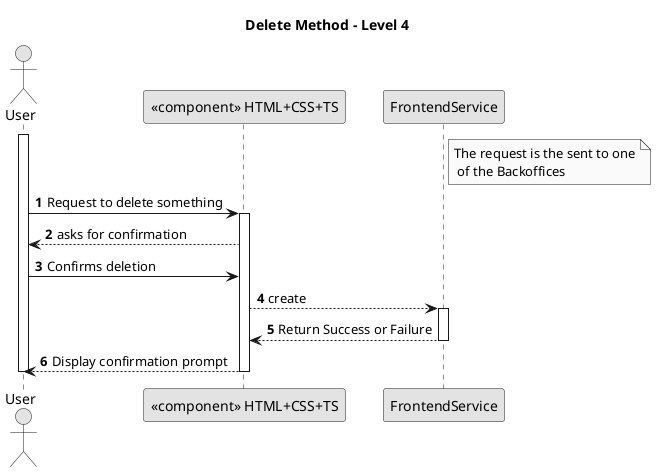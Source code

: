 @startuml

skinparam monochrome true
skinparam packageStyle rectangle
skinparam shadowing false

title Delete Method - Level 4
note right of FrontendService
  The request is the sent to one
   of the Backoffices
end note

autonumber

actor "User" as User
participant "<<component>> HTML+CSS+TS" as Frontend
participant "<<component>> Service" as FrontendService

activate User

    User -> Frontend : Request to delete something
    activate Frontend

  Frontend --> User : asks for confirmation

    User -> Frontend : Confirms deletion
    
    Frontend --> FrontendService: create
    activate FrontendService
    
    FrontendService --> Frontend : Return Success or Failure
    deactivate FrontendService


    Frontend --> User : Display confirmation prompt
   deactivate Frontend
   
deactivate User

@enduml
